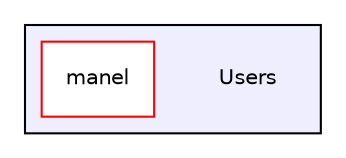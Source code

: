 digraph "C:/Users" {
  bgcolor=transparent;
  compound=true
  node [ fontsize="10", fontname="Helvetica"];
  edge [ labelfontsize="10", labelfontname="Helvetica"];
  subgraph clusterdir_d522931ffa1371640980b621734a4381 {
    graph [ bgcolor="#eeeeff", pencolor="black", label="" URL="dir_d522931ffa1371640980b621734a4381.html"];
    dir_d522931ffa1371640980b621734a4381 [shape=plaintext label="Users"];
    dir_98a67ff8e9e90a9aa3058e7c9853fd53 [shape=box label="manel" color="red" fillcolor="white" style="filled" URL="dir_98a67ff8e9e90a9aa3058e7c9853fd53.html"];
  }
}
